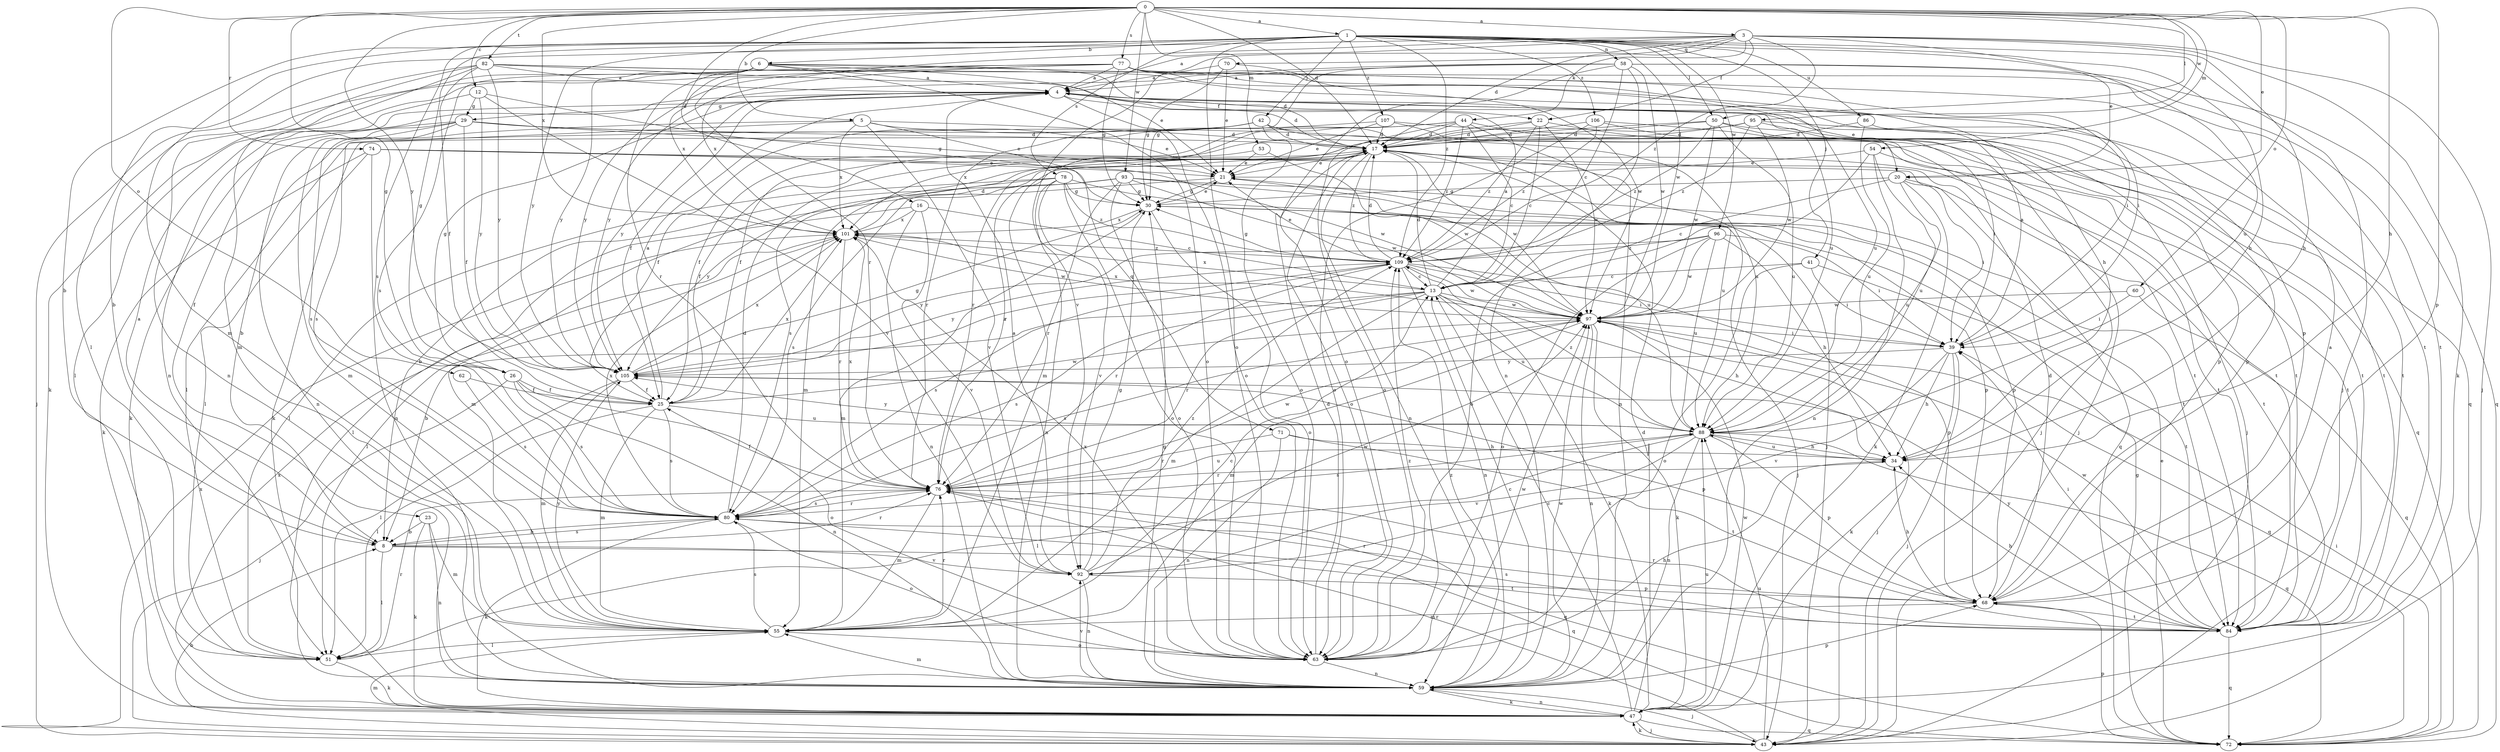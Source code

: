 strict digraph  {
0;
1;
3;
4;
5;
6;
8;
12;
13;
16;
17;
20;
21;
22;
23;
25;
26;
29;
30;
34;
39;
41;
42;
43;
44;
47;
50;
51;
53;
54;
55;
58;
59;
60;
62;
63;
68;
70;
71;
72;
74;
76;
77;
78;
80;
82;
84;
86;
88;
92;
93;
95;
96;
97;
101;
105;
106;
107;
109;
0 -> 1  [label=a];
0 -> 3  [label=a];
0 -> 5  [label=b];
0 -> 12  [label=c];
0 -> 16  [label=d];
0 -> 17  [label=d];
0 -> 20  [label=e];
0 -> 26  [label=g];
0 -> 34  [label=h];
0 -> 50  [label=l];
0 -> 53  [label=m];
0 -> 54  [label=m];
0 -> 60  [label=o];
0 -> 62  [label=o];
0 -> 68  [label=p];
0 -> 74  [label=r];
0 -> 77  [label=s];
0 -> 82  [label=t];
0 -> 93  [label=w];
0 -> 95  [label=w];
0 -> 101  [label=x];
0 -> 105  [label=y];
1 -> 6  [label=b];
1 -> 8  [label=b];
1 -> 20  [label=e];
1 -> 26  [label=g];
1 -> 34  [label=h];
1 -> 41  [label=j];
1 -> 42  [label=j];
1 -> 43  [label=j];
1 -> 50  [label=l];
1 -> 55  [label=m];
1 -> 58  [label=n];
1 -> 63  [label=o];
1 -> 78  [label=s];
1 -> 80  [label=s];
1 -> 86  [label=u];
1 -> 96  [label=w];
1 -> 97  [label=w];
1 -> 105  [label=y];
1 -> 106  [label=z];
1 -> 107  [label=z];
1 -> 109  [label=z];
3 -> 4  [label=a];
3 -> 17  [label=d];
3 -> 22  [label=f];
3 -> 34  [label=h];
3 -> 43  [label=j];
3 -> 44  [label=k];
3 -> 47  [label=k];
3 -> 51  [label=l];
3 -> 70  [label=q];
3 -> 76  [label=r];
3 -> 88  [label=u];
3 -> 92  [label=v];
3 -> 109  [label=z];
4 -> 17  [label=d];
4 -> 20  [label=e];
4 -> 22  [label=f];
4 -> 23  [label=f];
4 -> 25  [label=f];
4 -> 26  [label=g];
4 -> 29  [label=g];
4 -> 63  [label=o];
4 -> 105  [label=y];
5 -> 8  [label=b];
5 -> 17  [label=d];
5 -> 21  [label=e];
5 -> 71  [label=q];
5 -> 80  [label=s];
5 -> 92  [label=v];
5 -> 101  [label=x];
6 -> 4  [label=a];
6 -> 8  [label=b];
6 -> 21  [label=e];
6 -> 39  [label=i];
6 -> 63  [label=o];
6 -> 76  [label=r];
6 -> 80  [label=s];
6 -> 88  [label=u];
6 -> 101  [label=x];
6 -> 105  [label=y];
8 -> 4  [label=a];
8 -> 51  [label=l];
8 -> 76  [label=r];
8 -> 80  [label=s];
8 -> 84  [label=t];
8 -> 92  [label=v];
12 -> 29  [label=g];
12 -> 30  [label=g];
12 -> 51  [label=l];
12 -> 92  [label=v];
12 -> 105  [label=y];
13 -> 4  [label=a];
13 -> 8  [label=b];
13 -> 17  [label=d];
13 -> 34  [label=h];
13 -> 47  [label=k];
13 -> 55  [label=m];
13 -> 76  [label=r];
13 -> 80  [label=s];
13 -> 88  [label=u];
13 -> 97  [label=w];
13 -> 101  [label=x];
16 -> 13  [label=c];
16 -> 51  [label=l];
16 -> 59  [label=n];
16 -> 92  [label=v];
16 -> 101  [label=x];
17 -> 21  [label=e];
17 -> 43  [label=j];
17 -> 55  [label=m];
17 -> 59  [label=n];
17 -> 63  [label=o];
17 -> 76  [label=r];
17 -> 80  [label=s];
17 -> 84  [label=t];
17 -> 88  [label=u];
17 -> 97  [label=w];
17 -> 109  [label=z];
20 -> 13  [label=c];
20 -> 30  [label=g];
20 -> 39  [label=i];
20 -> 47  [label=k];
20 -> 84  [label=t];
20 -> 88  [label=u];
21 -> 30  [label=g];
21 -> 68  [label=p];
21 -> 80  [label=s];
22 -> 13  [label=c];
22 -> 17  [label=d];
22 -> 39  [label=i];
22 -> 76  [label=r];
22 -> 97  [label=w];
22 -> 109  [label=z];
23 -> 8  [label=b];
23 -> 47  [label=k];
23 -> 55  [label=m];
23 -> 59  [label=n];
25 -> 4  [label=a];
25 -> 51  [label=l];
25 -> 55  [label=m];
25 -> 80  [label=s];
25 -> 88  [label=u];
25 -> 97  [label=w];
25 -> 101  [label=x];
26 -> 25  [label=f];
26 -> 43  [label=j];
26 -> 59  [label=n];
26 -> 63  [label=o];
26 -> 80  [label=s];
29 -> 17  [label=d];
29 -> 21  [label=e];
29 -> 25  [label=f];
29 -> 47  [label=k];
29 -> 55  [label=m];
29 -> 59  [label=n];
29 -> 80  [label=s];
29 -> 84  [label=t];
30 -> 21  [label=e];
30 -> 43  [label=j];
30 -> 55  [label=m];
30 -> 63  [label=o];
30 -> 101  [label=x];
34 -> 76  [label=r];
34 -> 88  [label=u];
39 -> 4  [label=a];
39 -> 34  [label=h];
39 -> 43  [label=j];
39 -> 47  [label=k];
39 -> 92  [label=v];
39 -> 105  [label=y];
41 -> 13  [label=c];
41 -> 39  [label=i];
41 -> 63  [label=o];
41 -> 84  [label=t];
42 -> 17  [label=d];
42 -> 25  [label=f];
42 -> 51  [label=l];
42 -> 63  [label=o];
42 -> 76  [label=r];
42 -> 84  [label=t];
42 -> 88  [label=u];
43 -> 8  [label=b];
43 -> 47  [label=k];
43 -> 55  [label=m];
43 -> 76  [label=r];
43 -> 88  [label=u];
43 -> 101  [label=x];
44 -> 13  [label=c];
44 -> 17  [label=d];
44 -> 25  [label=f];
44 -> 43  [label=j];
44 -> 55  [label=m];
44 -> 59  [label=n];
44 -> 63  [label=o];
44 -> 109  [label=z];
47 -> 13  [label=c];
47 -> 17  [label=d];
47 -> 43  [label=j];
47 -> 59  [label=n];
47 -> 72  [label=q];
47 -> 88  [label=u];
47 -> 97  [label=w];
47 -> 101  [label=x];
50 -> 17  [label=d];
50 -> 68  [label=p];
50 -> 84  [label=t];
50 -> 88  [label=u];
50 -> 97  [label=w];
50 -> 101  [label=x];
50 -> 109  [label=z];
51 -> 47  [label=k];
51 -> 76  [label=r];
53 -> 21  [label=e];
53 -> 25  [label=f];
53 -> 97  [label=w];
54 -> 21  [label=e];
54 -> 59  [label=n];
54 -> 63  [label=o];
54 -> 84  [label=t];
54 -> 88  [label=u];
55 -> 13  [label=c];
55 -> 51  [label=l];
55 -> 63  [label=o];
55 -> 76  [label=r];
55 -> 80  [label=s];
55 -> 105  [label=y];
58 -> 4  [label=a];
58 -> 13  [label=c];
58 -> 30  [label=g];
58 -> 59  [label=n];
58 -> 63  [label=o];
58 -> 72  [label=q];
58 -> 84  [label=t];
58 -> 97  [label=w];
58 -> 105  [label=y];
59 -> 13  [label=c];
59 -> 30  [label=g];
59 -> 43  [label=j];
59 -> 47  [label=k];
59 -> 55  [label=m];
59 -> 68  [label=p];
59 -> 92  [label=v];
59 -> 97  [label=w];
59 -> 109  [label=z];
60 -> 39  [label=i];
60 -> 72  [label=q];
60 -> 97  [label=w];
62 -> 25  [label=f];
62 -> 80  [label=s];
63 -> 17  [label=d];
63 -> 34  [label=h];
63 -> 59  [label=n];
63 -> 97  [label=w];
63 -> 101  [label=x];
63 -> 109  [label=z];
68 -> 4  [label=a];
68 -> 17  [label=d];
68 -> 34  [label=h];
68 -> 55  [label=m];
68 -> 76  [label=r];
68 -> 84  [label=t];
70 -> 4  [label=a];
70 -> 21  [label=e];
70 -> 30  [label=g];
70 -> 97  [label=w];
71 -> 34  [label=h];
71 -> 59  [label=n];
71 -> 76  [label=r];
71 -> 84  [label=t];
72 -> 21  [label=e];
72 -> 30  [label=g];
72 -> 39  [label=i];
72 -> 68  [label=p];
74 -> 21  [label=e];
74 -> 47  [label=k];
74 -> 51  [label=l];
74 -> 59  [label=n];
74 -> 72  [label=q];
74 -> 97  [label=w];
76 -> 25  [label=f];
76 -> 55  [label=m];
76 -> 72  [label=q];
76 -> 80  [label=s];
76 -> 88  [label=u];
76 -> 97  [label=w];
76 -> 101  [label=x];
77 -> 4  [label=a];
77 -> 30  [label=g];
77 -> 34  [label=h];
77 -> 39  [label=i];
77 -> 47  [label=k];
77 -> 59  [label=n];
77 -> 84  [label=t];
77 -> 88  [label=u];
77 -> 101  [label=x];
77 -> 105  [label=y];
78 -> 30  [label=g];
78 -> 51  [label=l];
78 -> 59  [label=n];
78 -> 63  [label=o];
78 -> 88  [label=u];
78 -> 92  [label=v];
78 -> 105  [label=y];
78 -> 109  [label=z];
80 -> 8  [label=b];
80 -> 17  [label=d];
80 -> 47  [label=k];
80 -> 63  [label=o];
80 -> 72  [label=q];
80 -> 76  [label=r];
80 -> 101  [label=x];
82 -> 4  [label=a];
82 -> 17  [label=d];
82 -> 25  [label=f];
82 -> 43  [label=j];
82 -> 55  [label=m];
82 -> 59  [label=n];
82 -> 68  [label=p];
82 -> 72  [label=q];
82 -> 105  [label=y];
84 -> 34  [label=h];
84 -> 39  [label=i];
84 -> 72  [label=q];
84 -> 76  [label=r];
84 -> 80  [label=s];
84 -> 97  [label=w];
84 -> 105  [label=y];
86 -> 17  [label=d];
86 -> 68  [label=p];
86 -> 88  [label=u];
88 -> 34  [label=h];
88 -> 51  [label=l];
88 -> 59  [label=n];
88 -> 68  [label=p];
88 -> 72  [label=q];
88 -> 80  [label=s];
88 -> 92  [label=v];
88 -> 105  [label=y];
88 -> 109  [label=z];
92 -> 4  [label=a];
92 -> 30  [label=g];
92 -> 59  [label=n];
92 -> 68  [label=p];
92 -> 97  [label=w];
92 -> 109  [label=z];
93 -> 8  [label=b];
93 -> 30  [label=g];
93 -> 55  [label=m];
93 -> 63  [label=o];
93 -> 68  [label=p];
93 -> 76  [label=r];
93 -> 84  [label=t];
93 -> 97  [label=w];
95 -> 17  [label=d];
95 -> 25  [label=f];
95 -> 43  [label=j];
95 -> 84  [label=t];
95 -> 97  [label=w];
95 -> 109  [label=z];
96 -> 34  [label=h];
96 -> 39  [label=i];
96 -> 63  [label=o];
96 -> 88  [label=u];
96 -> 97  [label=w];
96 -> 105  [label=y];
96 -> 109  [label=z];
97 -> 39  [label=i];
97 -> 43  [label=j];
97 -> 47  [label=k];
97 -> 55  [label=m];
97 -> 59  [label=n];
97 -> 72  [label=q];
97 -> 80  [label=s];
97 -> 101  [label=x];
101 -> 17  [label=d];
101 -> 51  [label=l];
101 -> 76  [label=r];
101 -> 97  [label=w];
101 -> 109  [label=z];
105 -> 25  [label=f];
105 -> 30  [label=g];
105 -> 51  [label=l];
105 -> 55  [label=m];
105 -> 68  [label=p];
105 -> 101  [label=x];
105 -> 109  [label=z];
106 -> 17  [label=d];
106 -> 43  [label=j];
106 -> 63  [label=o];
106 -> 84  [label=t];
106 -> 109  [label=z];
107 -> 17  [label=d];
107 -> 21  [label=e];
107 -> 47  [label=k];
107 -> 72  [label=q];
107 -> 84  [label=t];
109 -> 13  [label=c];
109 -> 17  [label=d];
109 -> 21  [label=e];
109 -> 30  [label=g];
109 -> 39  [label=i];
109 -> 59  [label=n];
109 -> 68  [label=p];
109 -> 76  [label=r];
109 -> 80  [label=s];
109 -> 97  [label=w];
109 -> 105  [label=y];
}
